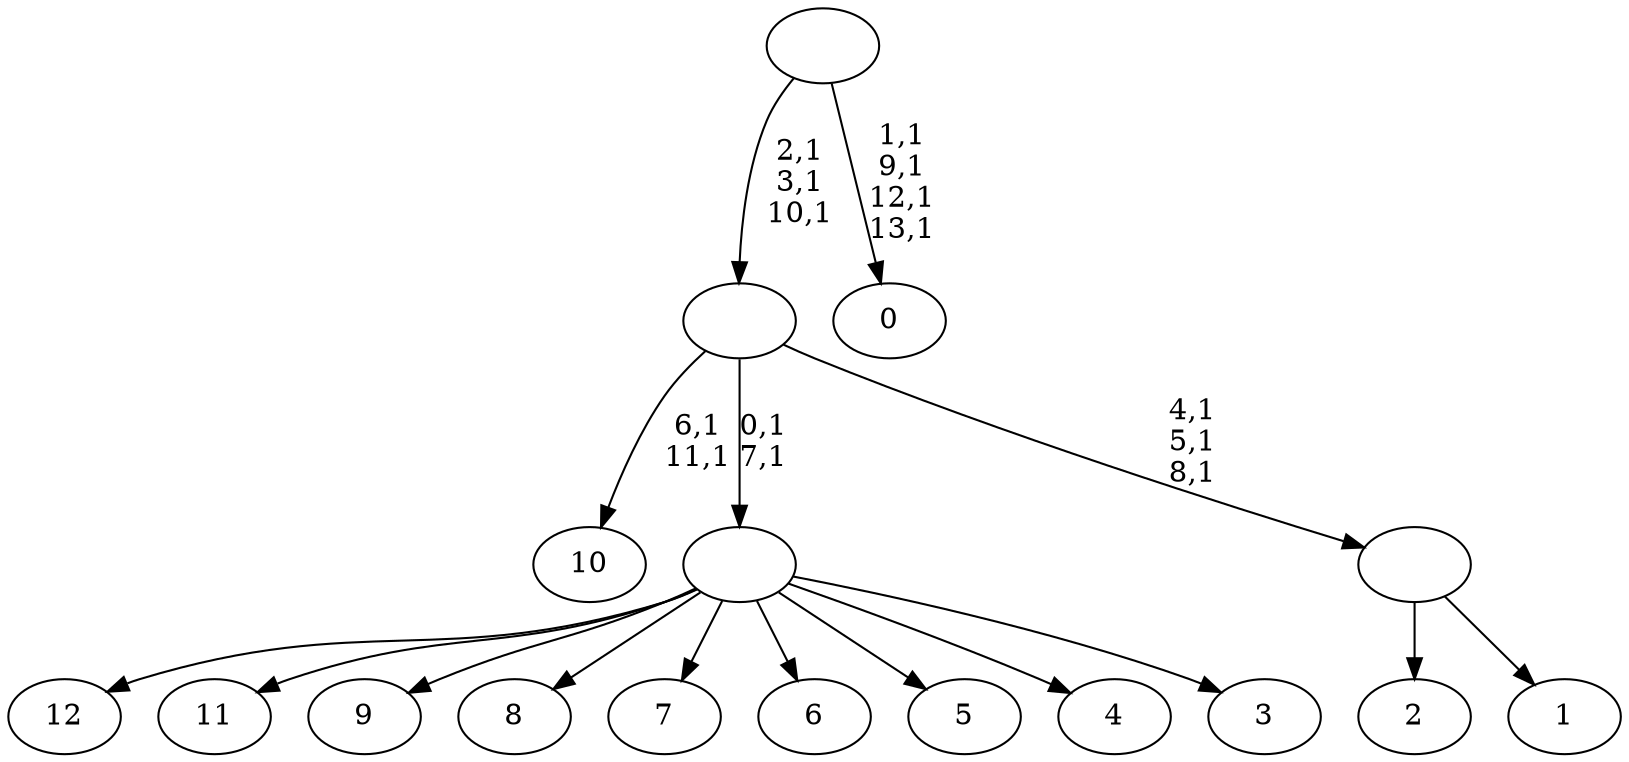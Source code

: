 digraph T {
	27 [label="12"]
	26 [label="11"]
	25 [label="10"]
	22 [label="9"]
	21 [label="8"]
	20 [label="7"]
	19 [label="6"]
	18 [label="5"]
	17 [label="4"]
	16 [label="3"]
	15 [label=""]
	13 [label="2"]
	12 [label="1"]
	11 [label=""]
	8 [label=""]
	5 [label="0"]
	0 [label=""]
	15 -> 27 [label=""]
	15 -> 26 [label=""]
	15 -> 22 [label=""]
	15 -> 21 [label=""]
	15 -> 20 [label=""]
	15 -> 19 [label=""]
	15 -> 18 [label=""]
	15 -> 17 [label=""]
	15 -> 16 [label=""]
	11 -> 13 [label=""]
	11 -> 12 [label=""]
	8 -> 11 [label="4,1\n5,1\n8,1"]
	8 -> 15 [label="0,1\n7,1"]
	8 -> 25 [label="6,1\n11,1"]
	0 -> 5 [label="1,1\n9,1\n12,1\n13,1"]
	0 -> 8 [label="2,1\n3,1\n10,1"]
}
